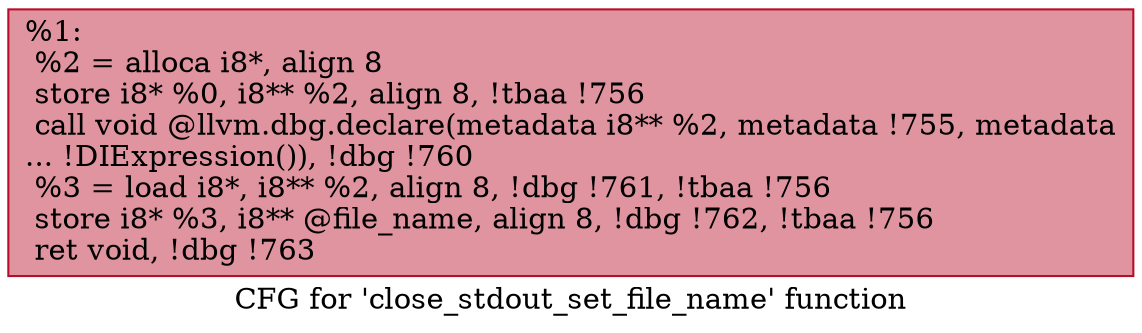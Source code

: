 digraph "CFG for 'close_stdout_set_file_name' function" {
	label="CFG for 'close_stdout_set_file_name' function";

	Node0xbcd4a0 [shape=record,color="#b70d28ff", style=filled, fillcolor="#b70d2870",label="{%1:\l  %2 = alloca i8*, align 8\l  store i8* %0, i8** %2, align 8, !tbaa !756\l  call void @llvm.dbg.declare(metadata i8** %2, metadata !755, metadata\l... !DIExpression()), !dbg !760\l  %3 = load i8*, i8** %2, align 8, !dbg !761, !tbaa !756\l  store i8* %3, i8** @file_name, align 8, !dbg !762, !tbaa !756\l  ret void, !dbg !763\l}"];
}
